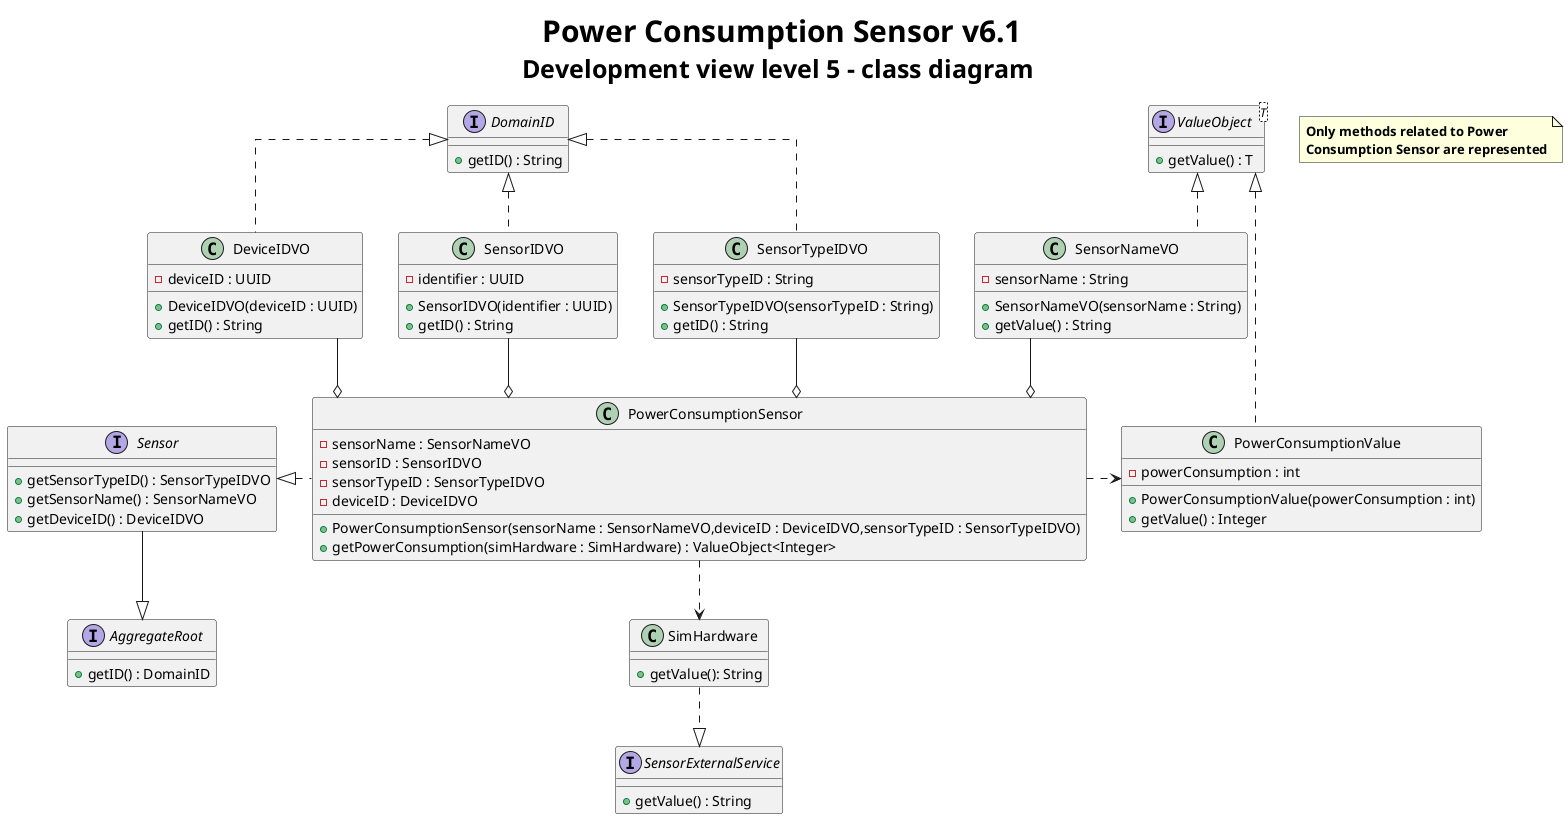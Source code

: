 @startuml
title <size: 30> Power Consumption Sensor v6.1\n<size: 25>Development view level 5 - class diagram

skinparam linetype ortho

note "<b>Only methods related to Power \n<b>Consumption Sensor are represented" as 1

interface Sensor {
    +getSensorTypeID() : SensorTypeIDVO
    +getSensorName() : SensorNameVO
    +getDeviceID() : DeviceIDVO
}

interface AggregateRoot {
    + getID() : DomainID
}

interface DomainID{
    + getID() : String
}

interface ValueObject<T> {
    + getValue() : T
}

class PowerConsumptionSensor{
    - sensorName : SensorNameVO
    - sensorID : SensorIDVO
    - sensorTypeID : SensorTypeIDVO
    - deviceID : DeviceIDVO

    + PowerConsumptionSensor(sensorName : SensorNameVO,deviceID : DeviceIDVO,sensorTypeID : SensorTypeIDVO)
    + getPowerConsumption(simHardware : SimHardware) : ValueObject<Integer>
}

class PowerConsumptionValue{
    - powerConsumption : int

    + PowerConsumptionValue(powerConsumption : int)
    + getValue() : Integer
}

class SimHardware{
    + getValue(): String
}

class SensorNameVO{
    - sensorName : String
    + SensorNameVO(sensorName : String)
    + getValue() : String
}

class SensorIDVO{
    - identifier : UUID
    + SensorIDVO(identifier : UUID)
    + getID() : String
}


class SensorTypeIDVO{
    - sensorTypeID : String
    + SensorTypeIDVO(sensorTypeID : String)
    + getID() : String
}

class DeviceIDVO{
    - deviceID : UUID
    + DeviceIDVO(deviceID : UUID)
    + getID() : String
}

interface SensorExternalService{
    + getValue() : String
}


Sensor --|> AggregateRoot
Sensor <|..right PowerConsumptionSensor
SimHardware <..up PowerConsumptionSensor
SimHardware ..|> SensorExternalService

SensorNameVO --o PowerConsumptionSensor
SensorIDVO --o PowerConsumptionSensor
PowerConsumptionValue <..left PowerConsumptionSensor
SensorTypeIDVO --o PowerConsumptionSensor
DeviceIDVO --o PowerConsumptionSensor

ValueObject <|.. SensorNameVO
DomainID  <|.. SensorIDVO
DomainID  <|.. SensorTypeIDVO
DomainID  <|.. DeviceIDVO

ValueObject <|.. PowerConsumptionValue

@enduml